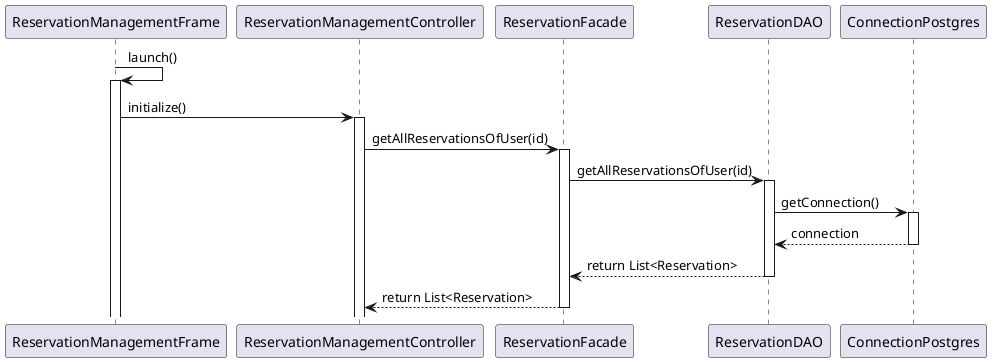 @startuml
'https://plantuml.com/sequence-diagram

ReservationManagementFrame -> ReservationManagementFrame : launch()
activate ReservationManagementFrame

ReservationManagementFrame -> ReservationManagementController : initialize()
activate ReservationManagementController

ReservationManagementController -> ReservationFacade : getAllReservationsOfUser(id)
activate ReservationFacade

ReservationFacade -> ReservationDAO : getAllReservationsOfUser(id)
activate ReservationDAO

ReservationDAO -> ConnectionPostgres : getConnection()
activate ConnectionPostgres

ConnectionPostgres --> ReservationDAO : connection
deactivate ConnectionPostgres

ReservationDAO --> ReservationFacade : return List<Reservation>
deactivate ReservationDAO

ReservationFacade --> ReservationManagementController : return List<Reservation>
deactivate ReservationFacade

@enduml